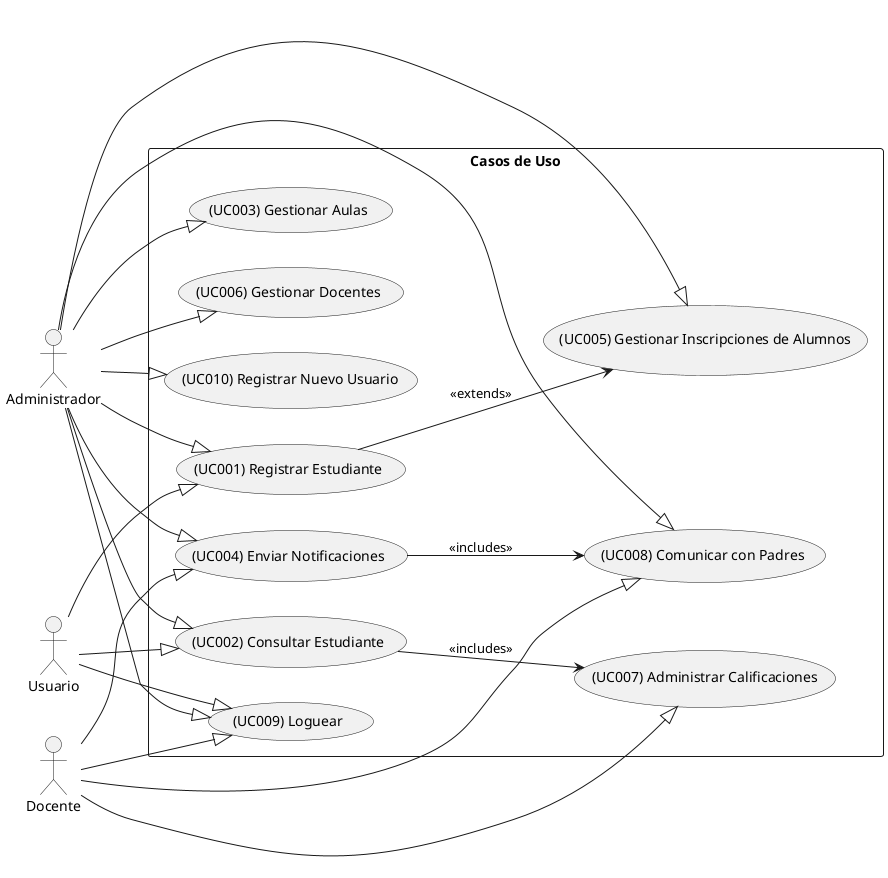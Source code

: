 @startuml

left to right direction

actor "Administrador" as Admin
actor "Usuario" as User
actor "Docente" as Docente

rectangle "Casos de Uso" {
  usecase "(UC001) Registrar Estudiante" as UC001
  usecase "(UC002) Consultar Estudiante" as UC002
  usecase "(UC003) Gestionar Aulas" as UC003
  usecase "(UC004) Enviar Notificaciones" as UC004
  usecase "(UC005) Gestionar Inscripciones de Alumnos" as UC005
  usecase "(UC006) Gestionar Docentes" as UC006
  usecase "(UC007) Administrar Calificaciones" as UC007
  usecase "(UC008) Comunicar con Padres" as UC008
  usecase "(UC009) Loguear" as UC009
  usecase "(UC010) Registrar Nuevo Usuario" as UC010
}

Admin --|> UC001
User --|> UC001
Admin --|> UC002
User --|> UC002
Admin --|> UC003
Admin --|> UC004
Docente --|> UC004
Admin --|> UC005
Admin --|> UC006
Docente --|> UC007
Admin --|> UC008
Docente --|> UC008
Admin --|> UC009
User --|> UC009
Docente --|> UC009
Admin --|> UC010

UC001 --> UC005 : <<extends>>
UC002 --> UC007 : <<includes>>
UC004 --> UC008 : <<includes>>

@enduml
